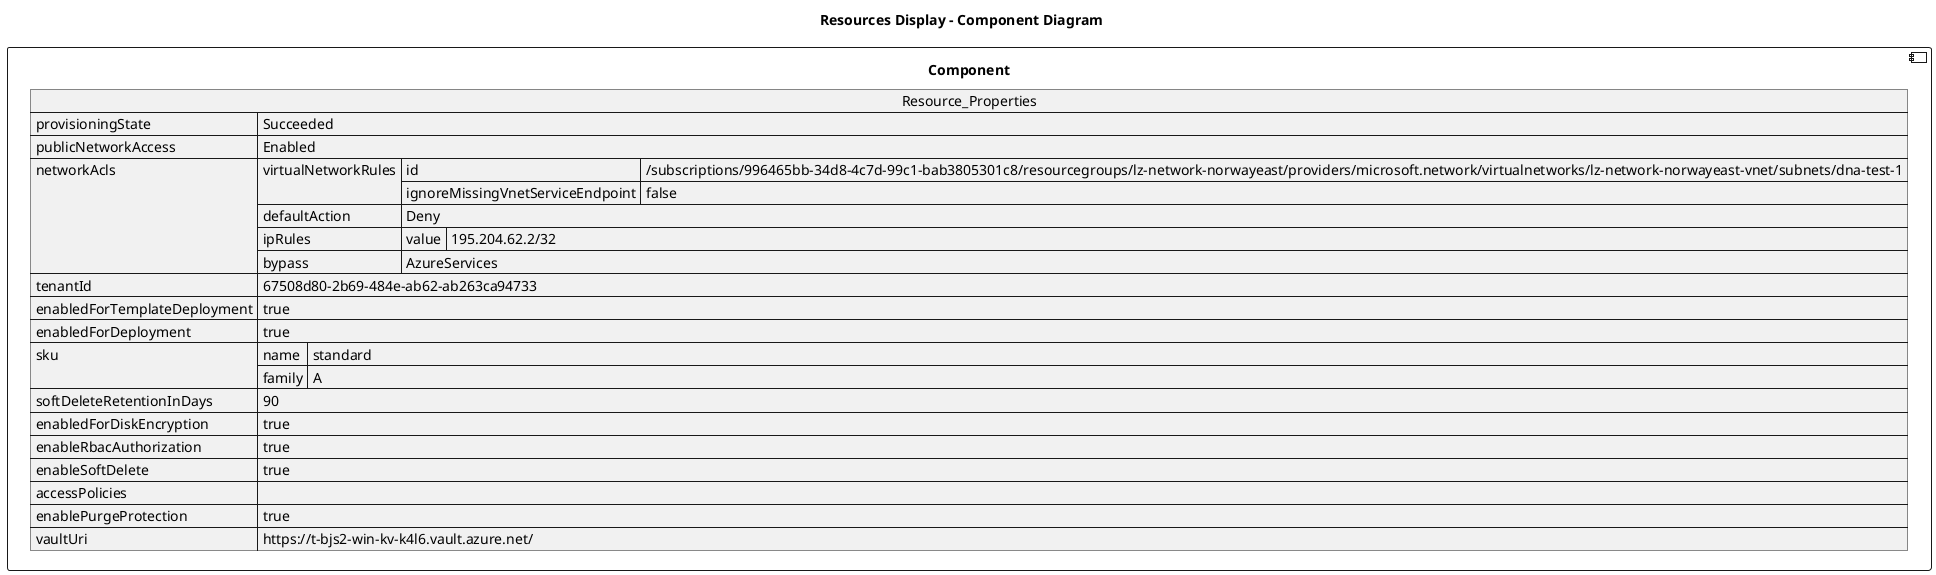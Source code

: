 @startuml

title Resources Display - Component Diagram

component Component {

json  Resource_Properties {
  "provisioningState": "Succeeded",
  "publicNetworkAccess": "Enabled",
  "networkAcls": {
    "virtualNetworkRules": [
      {
        "id": "/subscriptions/996465bb-34d8-4c7d-99c1-bab3805301c8/resourcegroups/lz-network-norwayeast/providers/microsoft.network/virtualnetworks/lz-network-norwayeast-vnet/subnets/dna-test-1",
        "ignoreMissingVnetServiceEndpoint": false
      }
    ],
    "defaultAction": "Deny",
    "ipRules": [
      {
        "value": "195.204.62.2/32"
      }
    ],
    "bypass": "AzureServices"
  },
  "tenantId": "67508d80-2b69-484e-ab62-ab263ca94733",
  "enabledForTemplateDeployment": true,
  "enabledForDeployment": true,
  "sku": {
    "name": "standard",
    "family": "A"
  },
  "softDeleteRetentionInDays": 90,
  "enabledForDiskEncryption": true,
  "enableRbacAuthorization": true,
  "enableSoftDelete": true,
  "accessPolicies": [],
  "enablePurgeProtection": true,
  "vaultUri": "https://t-bjs2-win-kv-k4l6.vault.azure.net/"
}
}
@enduml
